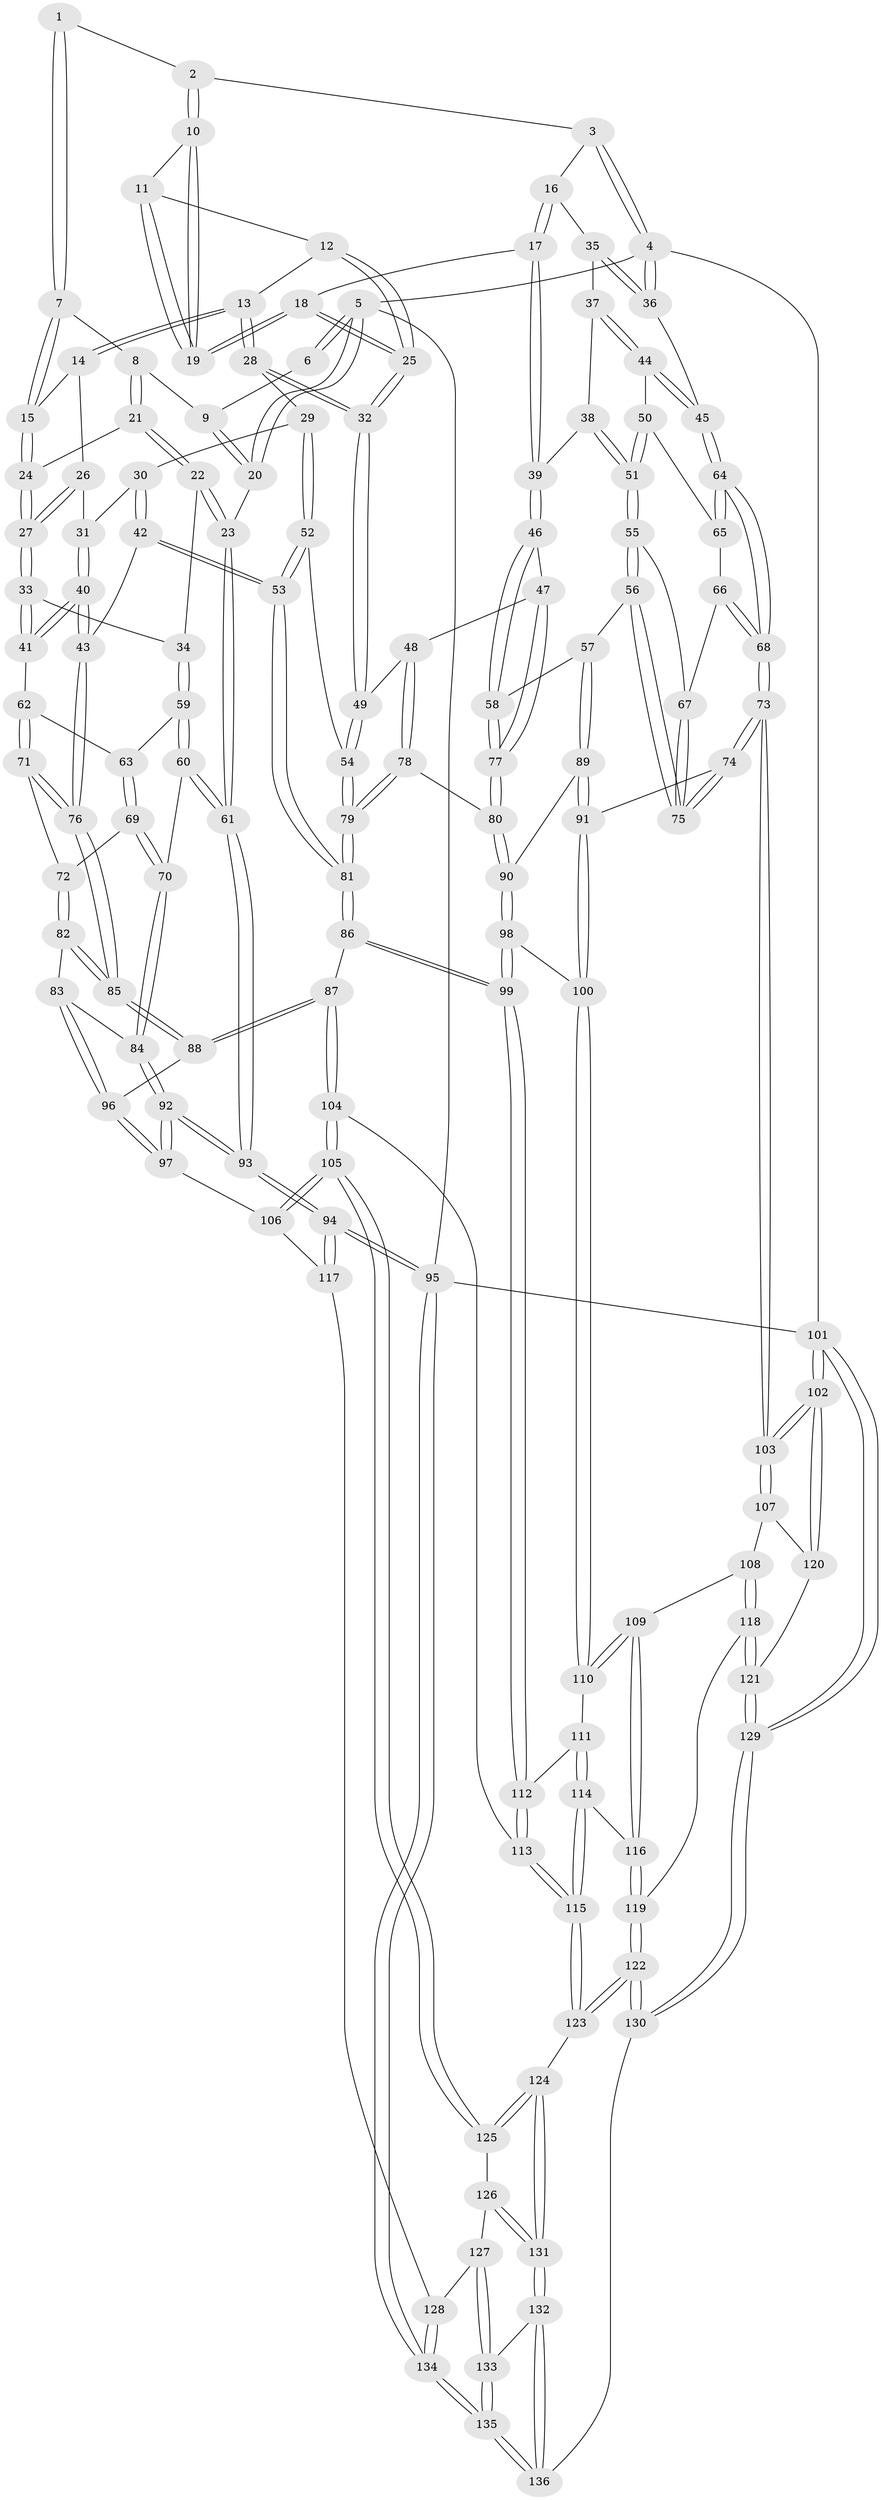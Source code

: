 // Generated by graph-tools (version 1.1) at 2025/50/03/09/25 03:50:58]
// undirected, 136 vertices, 337 edges
graph export_dot {
graph [start="1"]
  node [color=gray90,style=filled];
  1 [pos="+0.3235984115304551+0"];
  2 [pos="+0.575493919065994+0"];
  3 [pos="+0.6378462356758183+0"];
  4 [pos="+1+0"];
  5 [pos="+0+0"];
  6 [pos="+0.2838082752112458+0"];
  7 [pos="+0.2904762208727299+0"];
  8 [pos="+0.18218799885573492+0.06266667513112607"];
  9 [pos="+0.0967189234087722+0.056643334867068414"];
  10 [pos="+0.5632658959251975+0"];
  11 [pos="+0.5139463831445747+0.10806409838911457"];
  12 [pos="+0.49296476520955385+0.1361776706258226"];
  13 [pos="+0.45984457891909675+0.16303292850529189"];
  14 [pos="+0.4113350627007143+0.14690117158505206"];
  15 [pos="+0.29742465364750714+0.008444978662664254"];
  16 [pos="+0.7938803354864071+0.14688469261125006"];
  17 [pos="+0.7497148912354074+0.18821853990534948"];
  18 [pos="+0.7178992894402921+0.19747221845548793"];
  19 [pos="+0.6668394721085611+0.15296968603298014"];
  20 [pos="+0+0.06866650576987345"];
  21 [pos="+0.1521226828431508+0.16876686252340828"];
  22 [pos="+0.07214814140518719+0.19566291177430847"];
  23 [pos="+0+0.09131953719513675"];
  24 [pos="+0.24671058493581727+0.20921606104921883"];
  25 [pos="+0.6708856814854626+0.24098478020999226"];
  26 [pos="+0.34972322722409427+0.19579195162223673"];
  27 [pos="+0.2582092324129167+0.2307002479391135"];
  28 [pos="+0.476208542510136+0.25193325562439317"];
  29 [pos="+0.47567504535858574+0.2534794215721512"];
  30 [pos="+0.4113799129647494+0.27308269181846556"];
  31 [pos="+0.3752338083708154+0.27849744160548856"];
  32 [pos="+0.66178648997368+0.25388771074316846"];
  33 [pos="+0.2563903973542235+0.2637383788101587"];
  34 [pos="+0.13133953074375604+0.29300842030029056"];
  35 [pos="+0.8546496868008714+0.14122361544177894"];
  36 [pos="+1+0"];
  37 [pos="+0.9254772033049089+0.2602449879869972"];
  38 [pos="+0.8796567293089738+0.3069691569815289"];
  39 [pos="+0.7926243993935731+0.28609929283615737"];
  40 [pos="+0.294007961849664+0.3277166116074441"];
  41 [pos="+0.28386679693350847+0.3194581896788238"];
  42 [pos="+0.3785688044925175+0.3781873747764572"];
  43 [pos="+0.3086016326343715+0.356794788443583"];
  44 [pos="+0.9578877793104064+0.27893000365224446"];
  45 [pos="+1+0.3047679995142746"];
  46 [pos="+0.797107124807734+0.3440966500077454"];
  47 [pos="+0.6987433042423918+0.3648857625502423"];
  48 [pos="+0.692238928427971+0.36168080561512456"];
  49 [pos="+0.64981027277253+0.32541996972167175"];
  50 [pos="+0.936173036446818+0.3317066381852965"];
  51 [pos="+0.8769771149505071+0.3628038063139492"];
  52 [pos="+0.48407360160346247+0.3232449712733677"];
  53 [pos="+0.45923473993737296+0.41290513365524634"];
  54 [pos="+0.6347543223232759+0.33977457394331323"];
  55 [pos="+0.874643070248238+0.3677262495667531"];
  56 [pos="+0.8729723025065961+0.3693761030751855"];
  57 [pos="+0.8367670428971201+0.38965891775972167"];
  58 [pos="+0.8199625334257332+0.3847204666637196"];
  59 [pos="+0.12366368219737751+0.3243273299521061"];
  60 [pos="+0.07389746372915564+0.37417011287397145"];
  61 [pos="+0+0.22832890755074375"];
  62 [pos="+0.2233125554608257+0.3535574352170677"];
  63 [pos="+0.17713230033197416+0.36057615189204745"];
  64 [pos="+1+0.3639534866665164"];
  65 [pos="+0.9439463540844917+0.3567018121601991"];
  66 [pos="+0.9401753141492354+0.37267513362393295"];
  67 [pos="+0.9352419226186672+0.3780130763106681"];
  68 [pos="+1+0.43458781305564786"];
  69 [pos="+0.17116421747919855+0.39820482204234287"];
  70 [pos="+0.07897540197234067+0.393520245060495"];
  71 [pos="+0.20545580048770157+0.4139172524855086"];
  72 [pos="+0.17994792030858878+0.4162991837064817"];
  73 [pos="+1+0.588206691676652"];
  74 [pos="+0.9996145416255395+0.5479077767282683"];
  75 [pos="+0.9452582871174343+0.435636367248986"];
  76 [pos="+0.2778079083000713+0.45833907092051834"];
  77 [pos="+0.7546455478641547+0.43731180971014544"];
  78 [pos="+0.6771226593906619+0.4649654670356364"];
  79 [pos="+0.5718357926729679+0.47525232143346513"];
  80 [pos="+0.7427233042391778+0.477700233821727"];
  81 [pos="+0.5034722729990829+0.531039925498358"];
  82 [pos="+0.16435010043005613+0.4459359333955319"];
  83 [pos="+0.11308639830231701+0.4631378388187754"];
  84 [pos="+0.08074837799557638+0.43441744222081163"];
  85 [pos="+0.27919928230026503+0.5245451787911711"];
  86 [pos="+0.49713821325011726+0.5573673808853562"];
  87 [pos="+0.3150783444029405+0.5673875799775386"];
  88 [pos="+0.2831724882067359+0.5404019565700829"];
  89 [pos="+0.8628499523775843+0.44818444248648265"];
  90 [pos="+0.7488593541969435+0.4907168926504533"];
  91 [pos="+0.9427638521211833+0.5460834059732864"];
  92 [pos="+0+0.5880013502663557"];
  93 [pos="+0+0.5917663018736673"];
  94 [pos="+0+0.7788092637706919"];
  95 [pos="+0+1"];
  96 [pos="+0.13377283887999183+0.5616618035874377"];
  97 [pos="+0.07477811132296346+0.6220675859766465"];
  98 [pos="+0.7571818319476313+0.5225285144876447"];
  99 [pos="+0.503830766475384+0.5690979707262093"];
  100 [pos="+0.801067499473178+0.5969439871622476"];
  101 [pos="+1+1"];
  102 [pos="+1+0.8474275963400663"];
  103 [pos="+1+0.6766415839758938"];
  104 [pos="+0.2438232019753061+0.7572155033586122"];
  105 [pos="+0.2333775788103578+0.7720190161672355"];
  106 [pos="+0.13729964540205145+0.7166694254820845"];
  107 [pos="+0.8808560840780374+0.7683800357396271"];
  108 [pos="+0.8794420511603446+0.7685428701486624"];
  109 [pos="+0.7806577172214507+0.6702913027265069"];
  110 [pos="+0.7848397295184358+0.6248914432196436"];
  111 [pos="+0.5078273294041057+0.576140342388426"];
  112 [pos="+0.5052196935251491+0.5723605329035376"];
  113 [pos="+0.390173929405391+0.7241607726206667"];
  114 [pos="+0.549433820736577+0.7002286283854797"];
  115 [pos="+0.45859229822885555+0.8427451040863219"];
  116 [pos="+0.6705852239028788+0.7720897715785449"];
  117 [pos="+0+0.8169186612819174"];
  118 [pos="+0.8332982782040775+0.8469112695312124"];
  119 [pos="+0.6796307049284024+0.8152751700905725"];
  120 [pos="+0.9569201357785923+0.9067476778747882"];
  121 [pos="+0.8550411115591249+0.945716553547962"];
  122 [pos="+0.6052984555135107+1"];
  123 [pos="+0.44573740689915736+0.8788465647633701"];
  124 [pos="+0.41941055617993195+0.8787104078371605"];
  125 [pos="+0.2349378098606159+0.7817226760468844"];
  126 [pos="+0.20222937891507675+0.8481445406840612"];
  127 [pos="+0.1588354423339526+0.8853073644021465"];
  128 [pos="+0.10190316647995541+0.8990394149424941"];
  129 [pos="+0.7333306200747256+1"];
  130 [pos="+0.639009118778539+1"];
  131 [pos="+0.29963998300861583+0.9978909987662742"];
  132 [pos="+0.2876380085740904+1"];
  133 [pos="+0.17050083832066265+0.9453724650606613"];
  134 [pos="+0+1"];
  135 [pos="+0.06863667824540426+1"];
  136 [pos="+0.2910191486488023+1"];
  1 -- 2;
  1 -- 7;
  1 -- 7;
  2 -- 3;
  2 -- 10;
  2 -- 10;
  3 -- 4;
  3 -- 4;
  3 -- 16;
  4 -- 5;
  4 -- 36;
  4 -- 36;
  4 -- 101;
  5 -- 6;
  5 -- 6;
  5 -- 20;
  5 -- 20;
  5 -- 95;
  6 -- 9;
  7 -- 8;
  7 -- 15;
  7 -- 15;
  8 -- 9;
  8 -- 21;
  8 -- 21;
  9 -- 20;
  9 -- 20;
  10 -- 11;
  10 -- 19;
  10 -- 19;
  11 -- 12;
  11 -- 19;
  11 -- 19;
  12 -- 13;
  12 -- 25;
  12 -- 25;
  13 -- 14;
  13 -- 14;
  13 -- 28;
  13 -- 28;
  14 -- 15;
  14 -- 26;
  15 -- 24;
  15 -- 24;
  16 -- 17;
  16 -- 17;
  16 -- 35;
  17 -- 18;
  17 -- 39;
  17 -- 39;
  18 -- 19;
  18 -- 19;
  18 -- 25;
  18 -- 25;
  20 -- 23;
  21 -- 22;
  21 -- 22;
  21 -- 24;
  22 -- 23;
  22 -- 23;
  22 -- 34;
  23 -- 61;
  23 -- 61;
  24 -- 27;
  24 -- 27;
  25 -- 32;
  25 -- 32;
  26 -- 27;
  26 -- 27;
  26 -- 31;
  27 -- 33;
  27 -- 33;
  28 -- 29;
  28 -- 32;
  28 -- 32;
  29 -- 30;
  29 -- 52;
  29 -- 52;
  30 -- 31;
  30 -- 42;
  30 -- 42;
  31 -- 40;
  31 -- 40;
  32 -- 49;
  32 -- 49;
  33 -- 34;
  33 -- 41;
  33 -- 41;
  34 -- 59;
  34 -- 59;
  35 -- 36;
  35 -- 36;
  35 -- 37;
  36 -- 45;
  37 -- 38;
  37 -- 44;
  37 -- 44;
  38 -- 39;
  38 -- 51;
  38 -- 51;
  39 -- 46;
  39 -- 46;
  40 -- 41;
  40 -- 41;
  40 -- 43;
  40 -- 43;
  41 -- 62;
  42 -- 43;
  42 -- 53;
  42 -- 53;
  43 -- 76;
  43 -- 76;
  44 -- 45;
  44 -- 45;
  44 -- 50;
  45 -- 64;
  45 -- 64;
  46 -- 47;
  46 -- 58;
  46 -- 58;
  47 -- 48;
  47 -- 77;
  47 -- 77;
  48 -- 49;
  48 -- 78;
  48 -- 78;
  49 -- 54;
  49 -- 54;
  50 -- 51;
  50 -- 51;
  50 -- 65;
  51 -- 55;
  51 -- 55;
  52 -- 53;
  52 -- 53;
  52 -- 54;
  53 -- 81;
  53 -- 81;
  54 -- 79;
  54 -- 79;
  55 -- 56;
  55 -- 56;
  55 -- 67;
  56 -- 57;
  56 -- 75;
  56 -- 75;
  57 -- 58;
  57 -- 89;
  57 -- 89;
  58 -- 77;
  58 -- 77;
  59 -- 60;
  59 -- 60;
  59 -- 63;
  60 -- 61;
  60 -- 61;
  60 -- 70;
  61 -- 93;
  61 -- 93;
  62 -- 63;
  62 -- 71;
  62 -- 71;
  63 -- 69;
  63 -- 69;
  64 -- 65;
  64 -- 65;
  64 -- 68;
  64 -- 68;
  65 -- 66;
  66 -- 67;
  66 -- 68;
  66 -- 68;
  67 -- 75;
  67 -- 75;
  68 -- 73;
  68 -- 73;
  69 -- 70;
  69 -- 70;
  69 -- 72;
  70 -- 84;
  70 -- 84;
  71 -- 72;
  71 -- 76;
  71 -- 76;
  72 -- 82;
  72 -- 82;
  73 -- 74;
  73 -- 74;
  73 -- 103;
  73 -- 103;
  74 -- 75;
  74 -- 75;
  74 -- 91;
  76 -- 85;
  76 -- 85;
  77 -- 80;
  77 -- 80;
  78 -- 79;
  78 -- 79;
  78 -- 80;
  79 -- 81;
  79 -- 81;
  80 -- 90;
  80 -- 90;
  81 -- 86;
  81 -- 86;
  82 -- 83;
  82 -- 85;
  82 -- 85;
  83 -- 84;
  83 -- 96;
  83 -- 96;
  84 -- 92;
  84 -- 92;
  85 -- 88;
  85 -- 88;
  86 -- 87;
  86 -- 99;
  86 -- 99;
  87 -- 88;
  87 -- 88;
  87 -- 104;
  87 -- 104;
  88 -- 96;
  89 -- 90;
  89 -- 91;
  89 -- 91;
  90 -- 98;
  90 -- 98;
  91 -- 100;
  91 -- 100;
  92 -- 93;
  92 -- 93;
  92 -- 97;
  92 -- 97;
  93 -- 94;
  93 -- 94;
  94 -- 95;
  94 -- 95;
  94 -- 117;
  94 -- 117;
  95 -- 134;
  95 -- 134;
  95 -- 101;
  96 -- 97;
  96 -- 97;
  97 -- 106;
  98 -- 99;
  98 -- 99;
  98 -- 100;
  99 -- 112;
  99 -- 112;
  100 -- 110;
  100 -- 110;
  101 -- 102;
  101 -- 102;
  101 -- 129;
  101 -- 129;
  102 -- 103;
  102 -- 103;
  102 -- 120;
  102 -- 120;
  103 -- 107;
  103 -- 107;
  104 -- 105;
  104 -- 105;
  104 -- 113;
  105 -- 106;
  105 -- 106;
  105 -- 125;
  105 -- 125;
  106 -- 117;
  107 -- 108;
  107 -- 120;
  108 -- 109;
  108 -- 118;
  108 -- 118;
  109 -- 110;
  109 -- 110;
  109 -- 116;
  109 -- 116;
  110 -- 111;
  111 -- 112;
  111 -- 114;
  111 -- 114;
  112 -- 113;
  112 -- 113;
  113 -- 115;
  113 -- 115;
  114 -- 115;
  114 -- 115;
  114 -- 116;
  115 -- 123;
  115 -- 123;
  116 -- 119;
  116 -- 119;
  117 -- 128;
  118 -- 119;
  118 -- 121;
  118 -- 121;
  119 -- 122;
  119 -- 122;
  120 -- 121;
  121 -- 129;
  121 -- 129;
  122 -- 123;
  122 -- 123;
  122 -- 130;
  122 -- 130;
  123 -- 124;
  124 -- 125;
  124 -- 125;
  124 -- 131;
  124 -- 131;
  125 -- 126;
  126 -- 127;
  126 -- 131;
  126 -- 131;
  127 -- 128;
  127 -- 133;
  127 -- 133;
  128 -- 134;
  128 -- 134;
  129 -- 130;
  129 -- 130;
  130 -- 136;
  131 -- 132;
  131 -- 132;
  132 -- 133;
  132 -- 136;
  132 -- 136;
  133 -- 135;
  133 -- 135;
  134 -- 135;
  134 -- 135;
  135 -- 136;
  135 -- 136;
}
